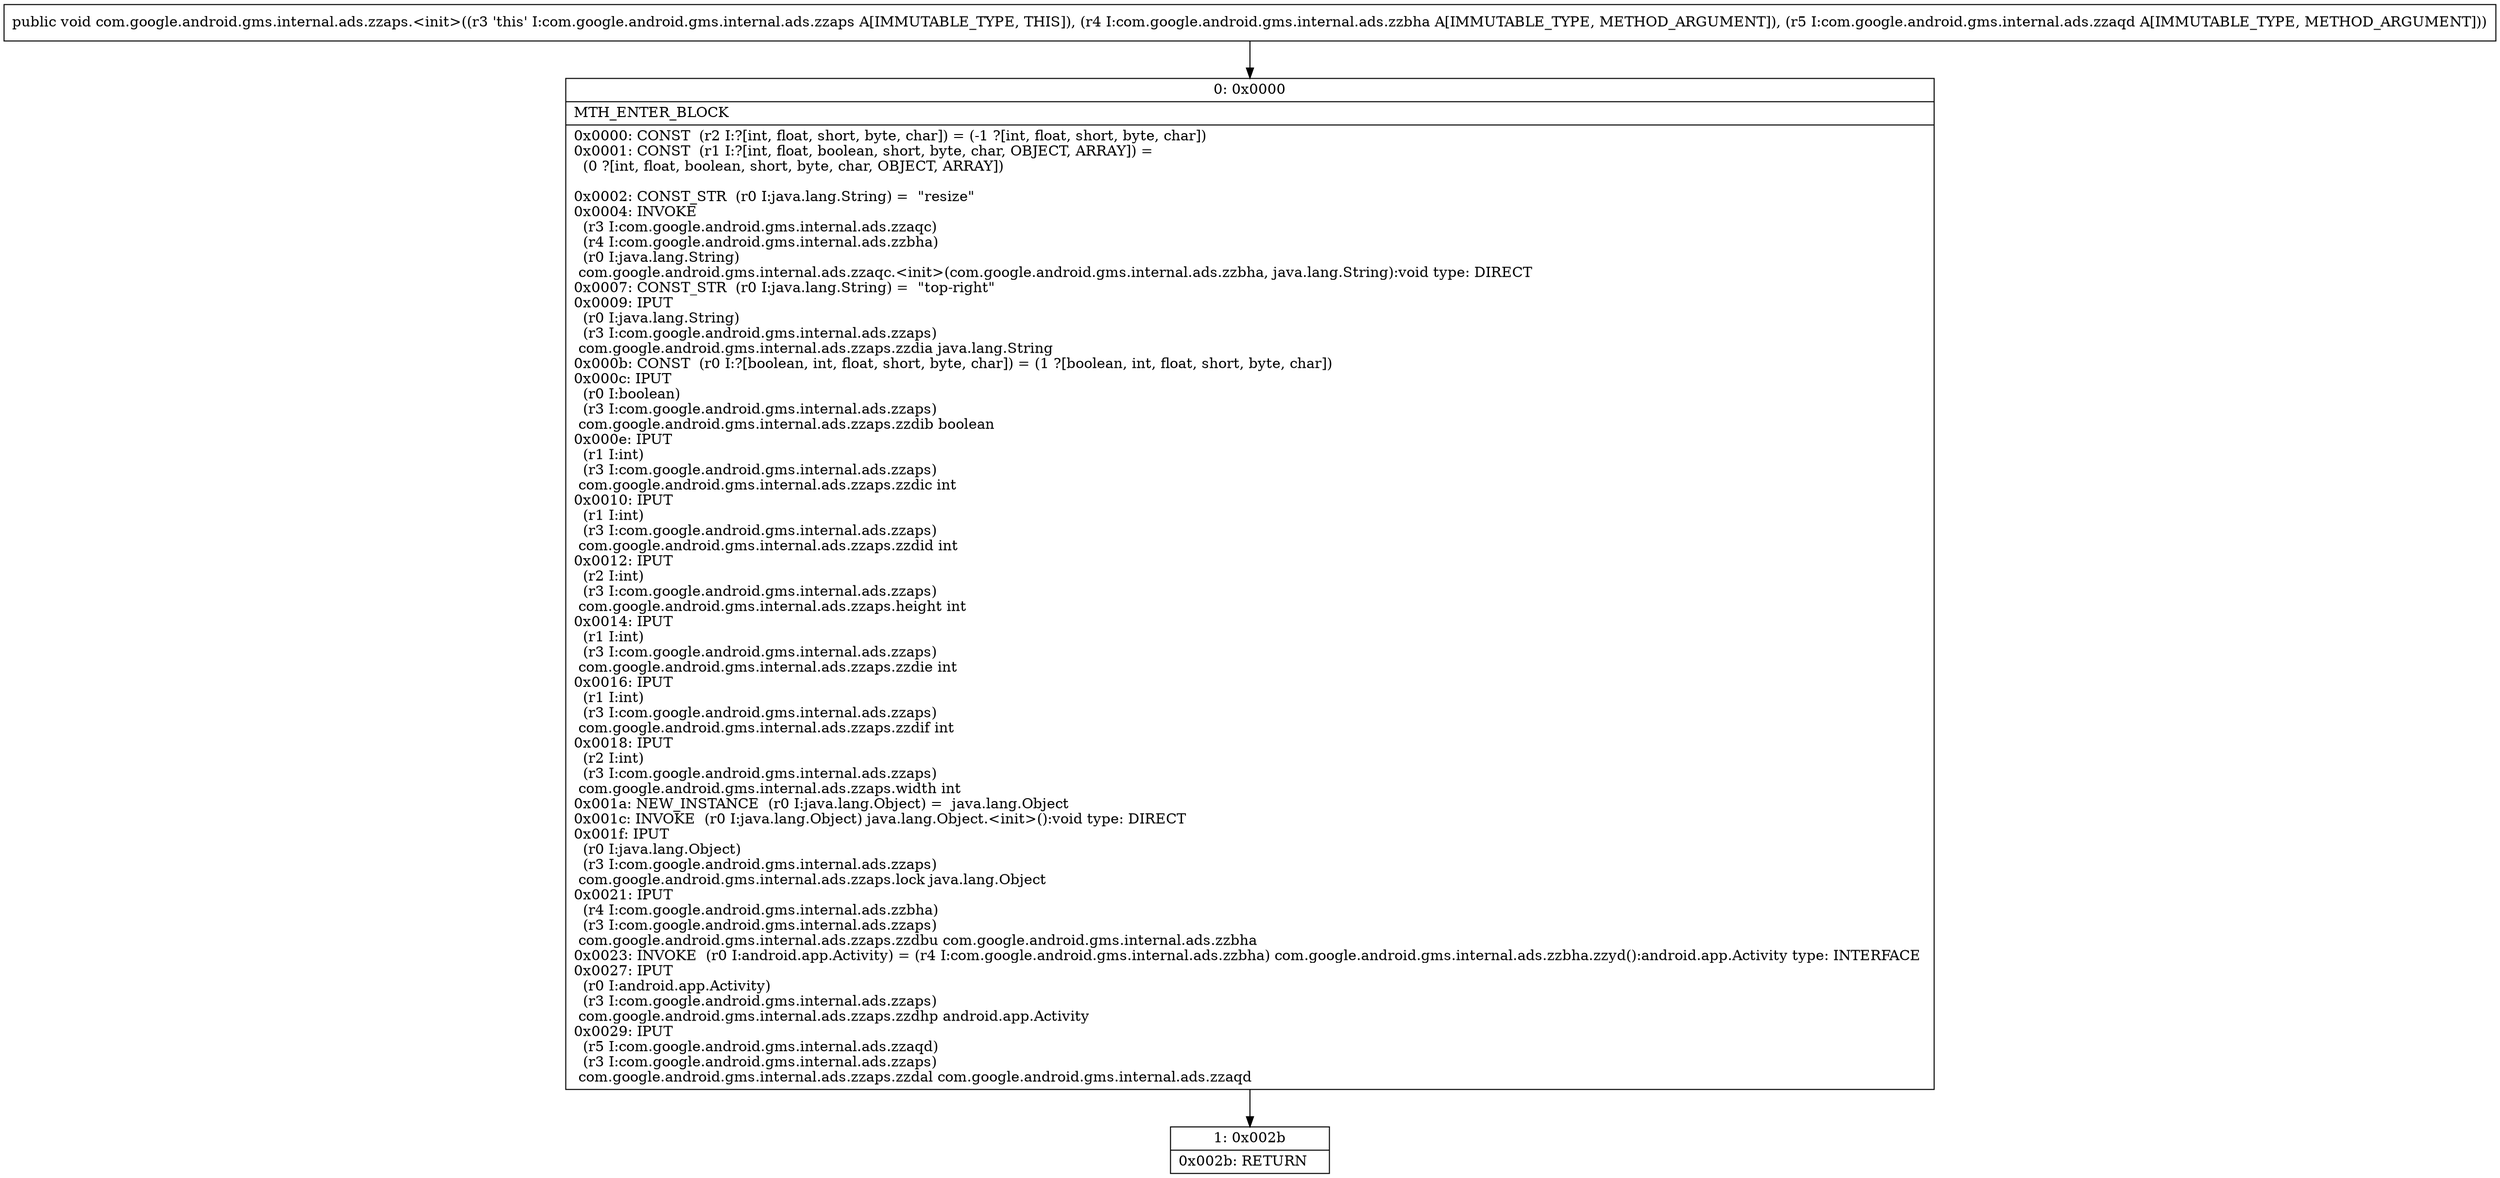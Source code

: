 digraph "CFG forcom.google.android.gms.internal.ads.zzaps.\<init\>(Lcom\/google\/android\/gms\/internal\/ads\/zzbha;Lcom\/google\/android\/gms\/internal\/ads\/zzaqd;)V" {
Node_0 [shape=record,label="{0\:\ 0x0000|MTH_ENTER_BLOCK\l|0x0000: CONST  (r2 I:?[int, float, short, byte, char]) = (\-1 ?[int, float, short, byte, char]) \l0x0001: CONST  (r1 I:?[int, float, boolean, short, byte, char, OBJECT, ARRAY]) = \l  (0 ?[int, float, boolean, short, byte, char, OBJECT, ARRAY])\l \l0x0002: CONST_STR  (r0 I:java.lang.String) =  \"resize\" \l0x0004: INVOKE  \l  (r3 I:com.google.android.gms.internal.ads.zzaqc)\l  (r4 I:com.google.android.gms.internal.ads.zzbha)\l  (r0 I:java.lang.String)\l com.google.android.gms.internal.ads.zzaqc.\<init\>(com.google.android.gms.internal.ads.zzbha, java.lang.String):void type: DIRECT \l0x0007: CONST_STR  (r0 I:java.lang.String) =  \"top\-right\" \l0x0009: IPUT  \l  (r0 I:java.lang.String)\l  (r3 I:com.google.android.gms.internal.ads.zzaps)\l com.google.android.gms.internal.ads.zzaps.zzdia java.lang.String \l0x000b: CONST  (r0 I:?[boolean, int, float, short, byte, char]) = (1 ?[boolean, int, float, short, byte, char]) \l0x000c: IPUT  \l  (r0 I:boolean)\l  (r3 I:com.google.android.gms.internal.ads.zzaps)\l com.google.android.gms.internal.ads.zzaps.zzdib boolean \l0x000e: IPUT  \l  (r1 I:int)\l  (r3 I:com.google.android.gms.internal.ads.zzaps)\l com.google.android.gms.internal.ads.zzaps.zzdic int \l0x0010: IPUT  \l  (r1 I:int)\l  (r3 I:com.google.android.gms.internal.ads.zzaps)\l com.google.android.gms.internal.ads.zzaps.zzdid int \l0x0012: IPUT  \l  (r2 I:int)\l  (r3 I:com.google.android.gms.internal.ads.zzaps)\l com.google.android.gms.internal.ads.zzaps.height int \l0x0014: IPUT  \l  (r1 I:int)\l  (r3 I:com.google.android.gms.internal.ads.zzaps)\l com.google.android.gms.internal.ads.zzaps.zzdie int \l0x0016: IPUT  \l  (r1 I:int)\l  (r3 I:com.google.android.gms.internal.ads.zzaps)\l com.google.android.gms.internal.ads.zzaps.zzdif int \l0x0018: IPUT  \l  (r2 I:int)\l  (r3 I:com.google.android.gms.internal.ads.zzaps)\l com.google.android.gms.internal.ads.zzaps.width int \l0x001a: NEW_INSTANCE  (r0 I:java.lang.Object) =  java.lang.Object \l0x001c: INVOKE  (r0 I:java.lang.Object) java.lang.Object.\<init\>():void type: DIRECT \l0x001f: IPUT  \l  (r0 I:java.lang.Object)\l  (r3 I:com.google.android.gms.internal.ads.zzaps)\l com.google.android.gms.internal.ads.zzaps.lock java.lang.Object \l0x0021: IPUT  \l  (r4 I:com.google.android.gms.internal.ads.zzbha)\l  (r3 I:com.google.android.gms.internal.ads.zzaps)\l com.google.android.gms.internal.ads.zzaps.zzdbu com.google.android.gms.internal.ads.zzbha \l0x0023: INVOKE  (r0 I:android.app.Activity) = (r4 I:com.google.android.gms.internal.ads.zzbha) com.google.android.gms.internal.ads.zzbha.zzyd():android.app.Activity type: INTERFACE \l0x0027: IPUT  \l  (r0 I:android.app.Activity)\l  (r3 I:com.google.android.gms.internal.ads.zzaps)\l com.google.android.gms.internal.ads.zzaps.zzdhp android.app.Activity \l0x0029: IPUT  \l  (r5 I:com.google.android.gms.internal.ads.zzaqd)\l  (r3 I:com.google.android.gms.internal.ads.zzaps)\l com.google.android.gms.internal.ads.zzaps.zzdal com.google.android.gms.internal.ads.zzaqd \l}"];
Node_1 [shape=record,label="{1\:\ 0x002b|0x002b: RETURN   \l}"];
MethodNode[shape=record,label="{public void com.google.android.gms.internal.ads.zzaps.\<init\>((r3 'this' I:com.google.android.gms.internal.ads.zzaps A[IMMUTABLE_TYPE, THIS]), (r4 I:com.google.android.gms.internal.ads.zzbha A[IMMUTABLE_TYPE, METHOD_ARGUMENT]), (r5 I:com.google.android.gms.internal.ads.zzaqd A[IMMUTABLE_TYPE, METHOD_ARGUMENT])) }"];
MethodNode -> Node_0;
Node_0 -> Node_1;
}

